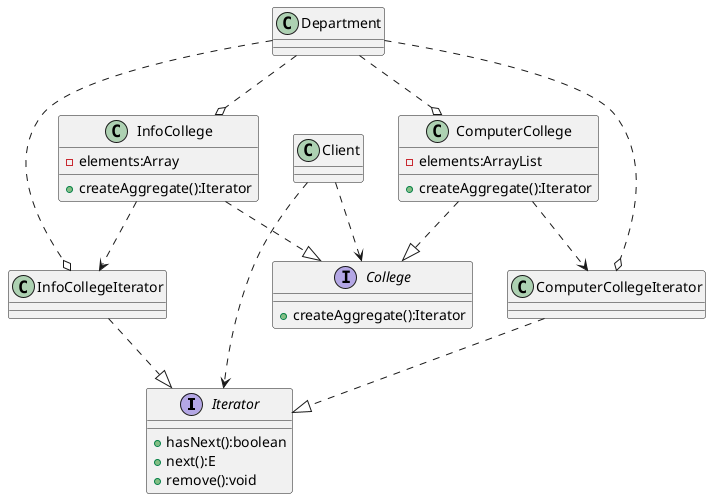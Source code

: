 @startuml

interface Iterator
interface College

ComputerCollegeIterator ..|> Iterator
InfoCollegeIterator ..|> Iterator
InfoCollege ..|> College
ComputerCollege ..|> College

InfoCollege ..> InfoCollegeIterator
ComputerCollege ..> ComputerCollegeIterator

Client ..> Iterator
Client ..> College

Department ..o ComputerCollegeIterator
Department ..o InfoCollegeIterator
Department ..o InfoCollege
Department ..o ComputerCollege

interface Iterator {
    +hasNext():boolean
    +next():E
    +remove():void
}

interface College {
    +createAggregate():Iterator
}

class ComputerCollege {
    -elements:ArrayList
    +createAggregate():Iterator
}

class InfoCollege {
    -elements:Array
    +createAggregate():Iterator
}

@enduml